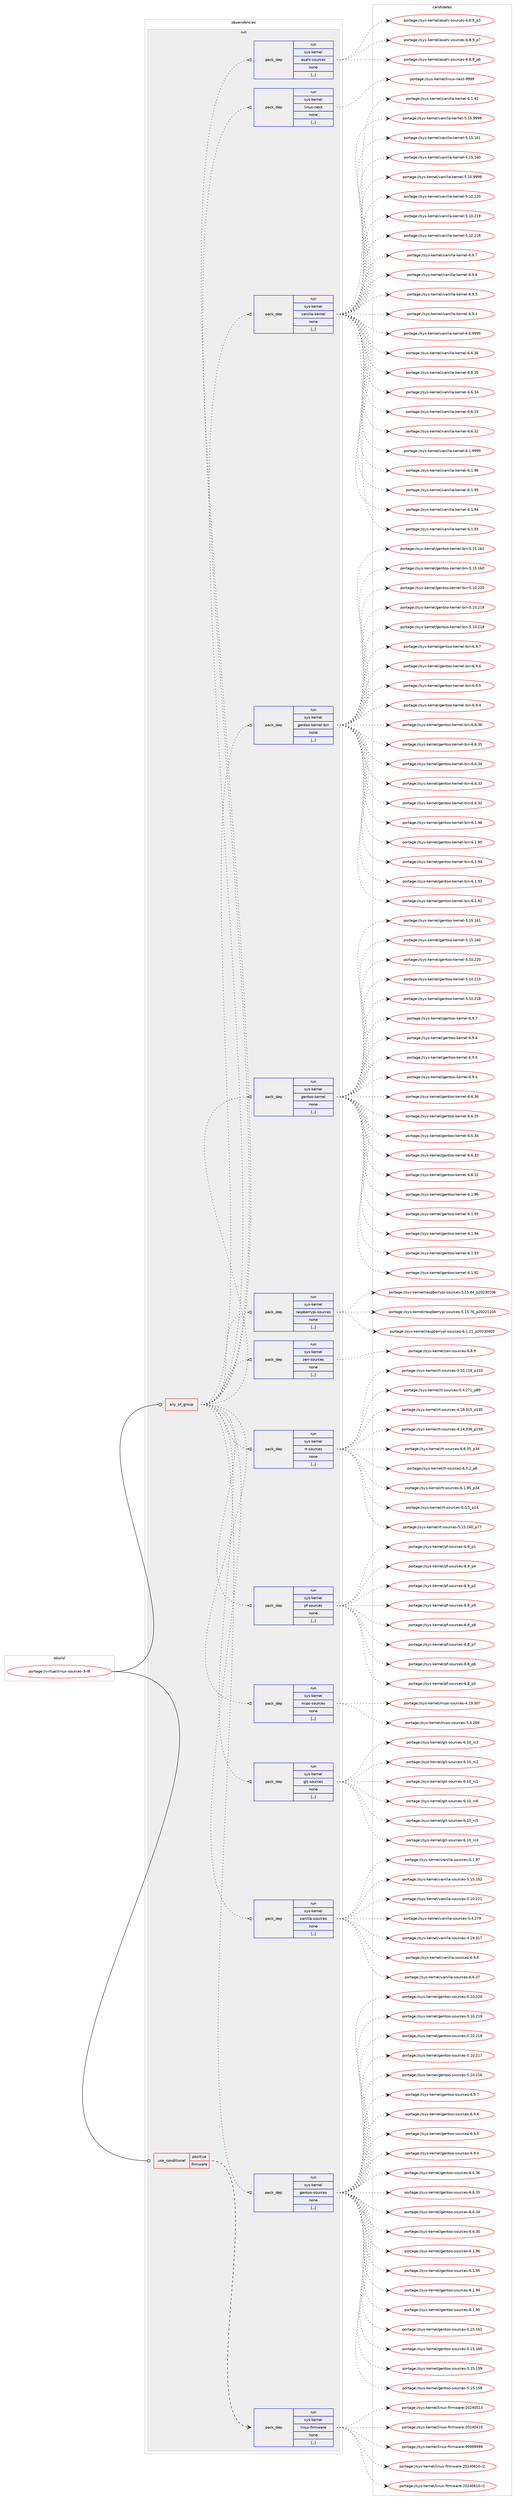 digraph prolog {

# *************
# Graph options
# *************

newrank=true;
concentrate=true;
compound=true;
graph [rankdir=LR,fontname=Helvetica,fontsize=10,ranksep=1.5];#, ranksep=2.5, nodesep=0.2];
edge  [arrowhead=vee];
node  [fontname=Helvetica,fontsize=10];

# **********
# The ebuild
# **********

subgraph cluster_leftcol {
color=gray;
rank=same;
label=<<i>ebuild</i>>;
id [label="portage://virtual/linux-sources-3-r8", color=red, width=4, href="../virtual/linux-sources-3-r8.svg"];
}

# ****************
# The dependencies
# ****************

subgraph cluster_midcol {
color=gray;
label=<<i>dependencies</i>>;
subgraph cluster_compile {
fillcolor="#eeeeee";
style=filled;
label=<<i>compile</i>>;
}
subgraph cluster_compileandrun {
fillcolor="#eeeeee";
style=filled;
label=<<i>compile and run</i>>;
}
subgraph cluster_run {
fillcolor="#eeeeee";
style=filled;
label=<<i>run</i>>;
subgraph any25 {
dependency4395 [label=<<TABLE BORDER="0" CELLBORDER="1" CELLSPACING="0" CELLPADDING="4"><TR><TD CELLPADDING="10">any_of_group</TD></TR></TABLE>>, shape=none, color=red];subgraph pack3581 {
dependency4396 [label=<<TABLE BORDER="0" CELLBORDER="1" CELLSPACING="0" CELLPADDING="4" WIDTH="220"><TR><TD ROWSPAN="6" CELLPADDING="30">pack_dep</TD></TR><TR><TD WIDTH="110">run</TD></TR><TR><TD>sys-kernel</TD></TR><TR><TD>gentoo-sources</TD></TR><TR><TD>none</TD></TR><TR><TD>[,,]</TD></TR></TABLE>>, shape=none, color=blue];
}
dependency4395:e -> dependency4396:w [weight=20,style="dotted",arrowhead="oinv"];
subgraph pack3582 {
dependency4397 [label=<<TABLE BORDER="0" CELLBORDER="1" CELLSPACING="0" CELLPADDING="4" WIDTH="220"><TR><TD ROWSPAN="6" CELLPADDING="30">pack_dep</TD></TR><TR><TD WIDTH="110">run</TD></TR><TR><TD>sys-kernel</TD></TR><TR><TD>vanilla-sources</TD></TR><TR><TD>none</TD></TR><TR><TD>[,,]</TD></TR></TABLE>>, shape=none, color=blue];
}
dependency4395:e -> dependency4397:w [weight=20,style="dotted",arrowhead="oinv"];
subgraph pack3583 {
dependency4398 [label=<<TABLE BORDER="0" CELLBORDER="1" CELLSPACING="0" CELLPADDING="4" WIDTH="220"><TR><TD ROWSPAN="6" CELLPADDING="30">pack_dep</TD></TR><TR><TD WIDTH="110">run</TD></TR><TR><TD>sys-kernel</TD></TR><TR><TD>git-sources</TD></TR><TR><TD>none</TD></TR><TR><TD>[,,]</TD></TR></TABLE>>, shape=none, color=blue];
}
dependency4395:e -> dependency4398:w [weight=20,style="dotted",arrowhead="oinv"];
subgraph pack3584 {
dependency4399 [label=<<TABLE BORDER="0" CELLBORDER="1" CELLSPACING="0" CELLPADDING="4" WIDTH="220"><TR><TD ROWSPAN="6" CELLPADDING="30">pack_dep</TD></TR><TR><TD WIDTH="110">run</TD></TR><TR><TD>sys-kernel</TD></TR><TR><TD>mips-sources</TD></TR><TR><TD>none</TD></TR><TR><TD>[,,]</TD></TR></TABLE>>, shape=none, color=blue];
}
dependency4395:e -> dependency4399:w [weight=20,style="dotted",arrowhead="oinv"];
subgraph pack3585 {
dependency4400 [label=<<TABLE BORDER="0" CELLBORDER="1" CELLSPACING="0" CELLPADDING="4" WIDTH="220"><TR><TD ROWSPAN="6" CELLPADDING="30">pack_dep</TD></TR><TR><TD WIDTH="110">run</TD></TR><TR><TD>sys-kernel</TD></TR><TR><TD>pf-sources</TD></TR><TR><TD>none</TD></TR><TR><TD>[,,]</TD></TR></TABLE>>, shape=none, color=blue];
}
dependency4395:e -> dependency4400:w [weight=20,style="dotted",arrowhead="oinv"];
subgraph pack3586 {
dependency4401 [label=<<TABLE BORDER="0" CELLBORDER="1" CELLSPACING="0" CELLPADDING="4" WIDTH="220"><TR><TD ROWSPAN="6" CELLPADDING="30">pack_dep</TD></TR><TR><TD WIDTH="110">run</TD></TR><TR><TD>sys-kernel</TD></TR><TR><TD>rt-sources</TD></TR><TR><TD>none</TD></TR><TR><TD>[,,]</TD></TR></TABLE>>, shape=none, color=blue];
}
dependency4395:e -> dependency4401:w [weight=20,style="dotted",arrowhead="oinv"];
subgraph pack3587 {
dependency4402 [label=<<TABLE BORDER="0" CELLBORDER="1" CELLSPACING="0" CELLPADDING="4" WIDTH="220"><TR><TD ROWSPAN="6" CELLPADDING="30">pack_dep</TD></TR><TR><TD WIDTH="110">run</TD></TR><TR><TD>sys-kernel</TD></TR><TR><TD>zen-sources</TD></TR><TR><TD>none</TD></TR><TR><TD>[,,]</TD></TR></TABLE>>, shape=none, color=blue];
}
dependency4395:e -> dependency4402:w [weight=20,style="dotted",arrowhead="oinv"];
subgraph pack3588 {
dependency4403 [label=<<TABLE BORDER="0" CELLBORDER="1" CELLSPACING="0" CELLPADDING="4" WIDTH="220"><TR><TD ROWSPAN="6" CELLPADDING="30">pack_dep</TD></TR><TR><TD WIDTH="110">run</TD></TR><TR><TD>sys-kernel</TD></TR><TR><TD>raspberrypi-sources</TD></TR><TR><TD>none</TD></TR><TR><TD>[,,]</TD></TR></TABLE>>, shape=none, color=blue];
}
dependency4395:e -> dependency4403:w [weight=20,style="dotted",arrowhead="oinv"];
subgraph pack3589 {
dependency4404 [label=<<TABLE BORDER="0" CELLBORDER="1" CELLSPACING="0" CELLPADDING="4" WIDTH="220"><TR><TD ROWSPAN="6" CELLPADDING="30">pack_dep</TD></TR><TR><TD WIDTH="110">run</TD></TR><TR><TD>sys-kernel</TD></TR><TR><TD>gentoo-kernel</TD></TR><TR><TD>none</TD></TR><TR><TD>[,,]</TD></TR></TABLE>>, shape=none, color=blue];
}
dependency4395:e -> dependency4404:w [weight=20,style="dotted",arrowhead="oinv"];
subgraph pack3590 {
dependency4405 [label=<<TABLE BORDER="0" CELLBORDER="1" CELLSPACING="0" CELLPADDING="4" WIDTH="220"><TR><TD ROWSPAN="6" CELLPADDING="30">pack_dep</TD></TR><TR><TD WIDTH="110">run</TD></TR><TR><TD>sys-kernel</TD></TR><TR><TD>gentoo-kernel-bin</TD></TR><TR><TD>none</TD></TR><TR><TD>[,,]</TD></TR></TABLE>>, shape=none, color=blue];
}
dependency4395:e -> dependency4405:w [weight=20,style="dotted",arrowhead="oinv"];
subgraph pack3591 {
dependency4406 [label=<<TABLE BORDER="0" CELLBORDER="1" CELLSPACING="0" CELLPADDING="4" WIDTH="220"><TR><TD ROWSPAN="6" CELLPADDING="30">pack_dep</TD></TR><TR><TD WIDTH="110">run</TD></TR><TR><TD>sys-kernel</TD></TR><TR><TD>vanilla-kernel</TD></TR><TR><TD>none</TD></TR><TR><TD>[,,]</TD></TR></TABLE>>, shape=none, color=blue];
}
dependency4395:e -> dependency4406:w [weight=20,style="dotted",arrowhead="oinv"];
subgraph pack3592 {
dependency4407 [label=<<TABLE BORDER="0" CELLBORDER="1" CELLSPACING="0" CELLPADDING="4" WIDTH="220"><TR><TD ROWSPAN="6" CELLPADDING="30">pack_dep</TD></TR><TR><TD WIDTH="110">run</TD></TR><TR><TD>sys-kernel</TD></TR><TR><TD>linux-next</TD></TR><TR><TD>none</TD></TR><TR><TD>[,,]</TD></TR></TABLE>>, shape=none, color=blue];
}
dependency4395:e -> dependency4407:w [weight=20,style="dotted",arrowhead="oinv"];
subgraph pack3593 {
dependency4408 [label=<<TABLE BORDER="0" CELLBORDER="1" CELLSPACING="0" CELLPADDING="4" WIDTH="220"><TR><TD ROWSPAN="6" CELLPADDING="30">pack_dep</TD></TR><TR><TD WIDTH="110">run</TD></TR><TR><TD>sys-kernel</TD></TR><TR><TD>asahi-sources</TD></TR><TR><TD>none</TD></TR><TR><TD>[,,]</TD></TR></TABLE>>, shape=none, color=blue];
}
dependency4395:e -> dependency4408:w [weight=20,style="dotted",arrowhead="oinv"];
}
id:e -> dependency4395:w [weight=20,style="solid",arrowhead="odot"];
subgraph cond791 {
dependency4409 [label=<<TABLE BORDER="0" CELLBORDER="1" CELLSPACING="0" CELLPADDING="4"><TR><TD ROWSPAN="3" CELLPADDING="10">use_conditional</TD></TR><TR><TD>positive</TD></TR><TR><TD>firmware</TD></TR></TABLE>>, shape=none, color=red];
subgraph pack3594 {
dependency4410 [label=<<TABLE BORDER="0" CELLBORDER="1" CELLSPACING="0" CELLPADDING="4" WIDTH="220"><TR><TD ROWSPAN="6" CELLPADDING="30">pack_dep</TD></TR><TR><TD WIDTH="110">run</TD></TR><TR><TD>sys-kernel</TD></TR><TR><TD>linux-firmware</TD></TR><TR><TD>none</TD></TR><TR><TD>[,,]</TD></TR></TABLE>>, shape=none, color=blue];
}
dependency4409:e -> dependency4410:w [weight=20,style="dashed",arrowhead="vee"];
}
id:e -> dependency4409:w [weight=20,style="solid",arrowhead="odot"];
}
}

# **************
# The candidates
# **************

subgraph cluster_choices {
rank=same;
color=gray;
label=<<i>candidates</i>>;

subgraph choice3581 {
color=black;
nodesep=1;
choice11512111545107101114110101108471031011101161111114511511111711499101115455446574655 [label="portage://sys-kernel/gentoo-sources-6.9.7", color=red, width=4,href="../sys-kernel/gentoo-sources-6.9.7.svg"];
choice11512111545107101114110101108471031011101161111114511511111711499101115455446574654 [label="portage://sys-kernel/gentoo-sources-6.9.6", color=red, width=4,href="../sys-kernel/gentoo-sources-6.9.6.svg"];
choice11512111545107101114110101108471031011101161111114511511111711499101115455446574653 [label="portage://sys-kernel/gentoo-sources-6.9.5", color=red, width=4,href="../sys-kernel/gentoo-sources-6.9.5.svg"];
choice11512111545107101114110101108471031011101161111114511511111711499101115455446574652 [label="portage://sys-kernel/gentoo-sources-6.9.4", color=red, width=4,href="../sys-kernel/gentoo-sources-6.9.4.svg"];
choice1151211154510710111411010110847103101110116111111451151111171149910111545544654465154 [label="portage://sys-kernel/gentoo-sources-6.6.36", color=red, width=4,href="../sys-kernel/gentoo-sources-6.6.36.svg"];
choice1151211154510710111411010110847103101110116111111451151111171149910111545544654465153 [label="portage://sys-kernel/gentoo-sources-6.6.35", color=red, width=4,href="../sys-kernel/gentoo-sources-6.6.35.svg"];
choice1151211154510710111411010110847103101110116111111451151111171149910111545544654465152 [label="portage://sys-kernel/gentoo-sources-6.6.34", color=red, width=4,href="../sys-kernel/gentoo-sources-6.6.34.svg"];
choice1151211154510710111411010110847103101110116111111451151111171149910111545544654465148 [label="portage://sys-kernel/gentoo-sources-6.6.30", color=red, width=4,href="../sys-kernel/gentoo-sources-6.6.30.svg"];
choice1151211154510710111411010110847103101110116111111451151111171149910111545544649465754 [label="portage://sys-kernel/gentoo-sources-6.1.96", color=red, width=4,href="../sys-kernel/gentoo-sources-6.1.96.svg"];
choice1151211154510710111411010110847103101110116111111451151111171149910111545544649465753 [label="portage://sys-kernel/gentoo-sources-6.1.95", color=red, width=4,href="../sys-kernel/gentoo-sources-6.1.95.svg"];
choice1151211154510710111411010110847103101110116111111451151111171149910111545544649465752 [label="portage://sys-kernel/gentoo-sources-6.1.94", color=red, width=4,href="../sys-kernel/gentoo-sources-6.1.94.svg"];
choice1151211154510710111411010110847103101110116111111451151111171149910111545544649465748 [label="portage://sys-kernel/gentoo-sources-6.1.90", color=red, width=4,href="../sys-kernel/gentoo-sources-6.1.90.svg"];
choice11512111545107101114110101108471031011101161111114511511111711499101115455346495346495449 [label="portage://sys-kernel/gentoo-sources-5.15.161", color=red, width=4,href="../sys-kernel/gentoo-sources-5.15.161.svg"];
choice11512111545107101114110101108471031011101161111114511511111711499101115455346495346495448 [label="portage://sys-kernel/gentoo-sources-5.15.160", color=red, width=4,href="../sys-kernel/gentoo-sources-5.15.160.svg"];
choice11512111545107101114110101108471031011101161111114511511111711499101115455346495346495357 [label="portage://sys-kernel/gentoo-sources-5.15.159", color=red, width=4,href="../sys-kernel/gentoo-sources-5.15.159.svg"];
choice11512111545107101114110101108471031011101161111114511511111711499101115455346495346495356 [label="portage://sys-kernel/gentoo-sources-5.15.158", color=red, width=4,href="../sys-kernel/gentoo-sources-5.15.158.svg"];
choice11512111545107101114110101108471031011101161111114511511111711499101115455346494846505048 [label="portage://sys-kernel/gentoo-sources-5.10.220", color=red, width=4,href="../sys-kernel/gentoo-sources-5.10.220.svg"];
choice11512111545107101114110101108471031011101161111114511511111711499101115455346494846504957 [label="portage://sys-kernel/gentoo-sources-5.10.219", color=red, width=4,href="../sys-kernel/gentoo-sources-5.10.219.svg"];
choice11512111545107101114110101108471031011101161111114511511111711499101115455346494846504956 [label="portage://sys-kernel/gentoo-sources-5.10.218", color=red, width=4,href="../sys-kernel/gentoo-sources-5.10.218.svg"];
choice11512111545107101114110101108471031011101161111114511511111711499101115455346494846504955 [label="portage://sys-kernel/gentoo-sources-5.10.217", color=red, width=4,href="../sys-kernel/gentoo-sources-5.10.217.svg"];
choice11512111545107101114110101108471031011101161111114511511111711499101115455346494846504954 [label="portage://sys-kernel/gentoo-sources-5.10.216", color=red, width=4,href="../sys-kernel/gentoo-sources-5.10.216.svg"];
dependency4396:e -> choice11512111545107101114110101108471031011101161111114511511111711499101115455446574655:w [style=dotted,weight="100"];
dependency4396:e -> choice11512111545107101114110101108471031011101161111114511511111711499101115455446574654:w [style=dotted,weight="100"];
dependency4396:e -> choice11512111545107101114110101108471031011101161111114511511111711499101115455446574653:w [style=dotted,weight="100"];
dependency4396:e -> choice11512111545107101114110101108471031011101161111114511511111711499101115455446574652:w [style=dotted,weight="100"];
dependency4396:e -> choice1151211154510710111411010110847103101110116111111451151111171149910111545544654465154:w [style=dotted,weight="100"];
dependency4396:e -> choice1151211154510710111411010110847103101110116111111451151111171149910111545544654465153:w [style=dotted,weight="100"];
dependency4396:e -> choice1151211154510710111411010110847103101110116111111451151111171149910111545544654465152:w [style=dotted,weight="100"];
dependency4396:e -> choice1151211154510710111411010110847103101110116111111451151111171149910111545544654465148:w [style=dotted,weight="100"];
dependency4396:e -> choice1151211154510710111411010110847103101110116111111451151111171149910111545544649465754:w [style=dotted,weight="100"];
dependency4396:e -> choice1151211154510710111411010110847103101110116111111451151111171149910111545544649465753:w [style=dotted,weight="100"];
dependency4396:e -> choice1151211154510710111411010110847103101110116111111451151111171149910111545544649465752:w [style=dotted,weight="100"];
dependency4396:e -> choice1151211154510710111411010110847103101110116111111451151111171149910111545544649465748:w [style=dotted,weight="100"];
dependency4396:e -> choice11512111545107101114110101108471031011101161111114511511111711499101115455346495346495449:w [style=dotted,weight="100"];
dependency4396:e -> choice11512111545107101114110101108471031011101161111114511511111711499101115455346495346495448:w [style=dotted,weight="100"];
dependency4396:e -> choice11512111545107101114110101108471031011101161111114511511111711499101115455346495346495357:w [style=dotted,weight="100"];
dependency4396:e -> choice11512111545107101114110101108471031011101161111114511511111711499101115455346495346495356:w [style=dotted,weight="100"];
dependency4396:e -> choice11512111545107101114110101108471031011101161111114511511111711499101115455346494846505048:w [style=dotted,weight="100"];
dependency4396:e -> choice11512111545107101114110101108471031011101161111114511511111711499101115455346494846504957:w [style=dotted,weight="100"];
dependency4396:e -> choice11512111545107101114110101108471031011101161111114511511111711499101115455346494846504956:w [style=dotted,weight="100"];
dependency4396:e -> choice11512111545107101114110101108471031011101161111114511511111711499101115455346494846504955:w [style=dotted,weight="100"];
dependency4396:e -> choice11512111545107101114110101108471031011101161111114511511111711499101115455346494846504954:w [style=dotted,weight="100"];
}
subgraph choice3582 {
color=black;
nodesep=1;
choice115121115451071011141101011084711897110105108108974511511111711499101115455446574656 [label="portage://sys-kernel/vanilla-sources-6.9.8", color=red, width=4,href="../sys-kernel/vanilla-sources-6.9.8.svg"];
choice11512111545107101114110101108471189711010510810897451151111171149910111545544654465155 [label="portage://sys-kernel/vanilla-sources-6.6.37", color=red, width=4,href="../sys-kernel/vanilla-sources-6.6.37.svg"];
choice11512111545107101114110101108471189711010510810897451151111171149910111545544649465755 [label="portage://sys-kernel/vanilla-sources-6.1.97", color=red, width=4,href="../sys-kernel/vanilla-sources-6.1.97.svg"];
choice115121115451071011141101011084711897110105108108974511511111711499101115455346495346495450 [label="portage://sys-kernel/vanilla-sources-5.15.162", color=red, width=4,href="../sys-kernel/vanilla-sources-5.15.162.svg"];
choice115121115451071011141101011084711897110105108108974511511111711499101115455346494846505049 [label="portage://sys-kernel/vanilla-sources-5.10.221", color=red, width=4,href="../sys-kernel/vanilla-sources-5.10.221.svg"];
choice1151211154510710111411010110847118971101051081089745115111117114991011154553465246505557 [label="portage://sys-kernel/vanilla-sources-5.4.279", color=red, width=4,href="../sys-kernel/vanilla-sources-5.4.279.svg"];
choice115121115451071011141101011084711897110105108108974511511111711499101115455246495746514955 [label="portage://sys-kernel/vanilla-sources-4.19.317", color=red, width=4,href="../sys-kernel/vanilla-sources-4.19.317.svg"];
dependency4397:e -> choice115121115451071011141101011084711897110105108108974511511111711499101115455446574656:w [style=dotted,weight="100"];
dependency4397:e -> choice11512111545107101114110101108471189711010510810897451151111171149910111545544654465155:w [style=dotted,weight="100"];
dependency4397:e -> choice11512111545107101114110101108471189711010510810897451151111171149910111545544649465755:w [style=dotted,weight="100"];
dependency4397:e -> choice115121115451071011141101011084711897110105108108974511511111711499101115455346495346495450:w [style=dotted,weight="100"];
dependency4397:e -> choice115121115451071011141101011084711897110105108108974511511111711499101115455346494846505049:w [style=dotted,weight="100"];
dependency4397:e -> choice1151211154510710111411010110847118971101051081089745115111117114991011154553465246505557:w [style=dotted,weight="100"];
dependency4397:e -> choice115121115451071011141101011084711897110105108108974511511111711499101115455246495746514955:w [style=dotted,weight="100"];
}
subgraph choice3583 {
color=black;
nodesep=1;
choice115121115451071011141101011084710310511645115111117114991011154554464948951149954 [label="portage://sys-kernel/git-sources-6.10_rc6", color=red, width=4,href="../sys-kernel/git-sources-6.10_rc6.svg"];
choice115121115451071011141101011084710310511645115111117114991011154554464948951149953 [label="portage://sys-kernel/git-sources-6.10_rc5", color=red, width=4,href="../sys-kernel/git-sources-6.10_rc5.svg"];
choice115121115451071011141101011084710310511645115111117114991011154554464948951149952 [label="portage://sys-kernel/git-sources-6.10_rc4", color=red, width=4,href="../sys-kernel/git-sources-6.10_rc4.svg"];
choice115121115451071011141101011084710310511645115111117114991011154554464948951149951 [label="portage://sys-kernel/git-sources-6.10_rc3", color=red, width=4,href="../sys-kernel/git-sources-6.10_rc3.svg"];
choice115121115451071011141101011084710310511645115111117114991011154554464948951149950 [label="portage://sys-kernel/git-sources-6.10_rc2", color=red, width=4,href="../sys-kernel/git-sources-6.10_rc2.svg"];
choice115121115451071011141101011084710310511645115111117114991011154554464948951149949 [label="portage://sys-kernel/git-sources-6.10_rc1", color=red, width=4,href="../sys-kernel/git-sources-6.10_rc1.svg"];
dependency4398:e -> choice115121115451071011141101011084710310511645115111117114991011154554464948951149954:w [style=dotted,weight="100"];
dependency4398:e -> choice115121115451071011141101011084710310511645115111117114991011154554464948951149953:w [style=dotted,weight="100"];
dependency4398:e -> choice115121115451071011141101011084710310511645115111117114991011154554464948951149952:w [style=dotted,weight="100"];
dependency4398:e -> choice115121115451071011141101011084710310511645115111117114991011154554464948951149951:w [style=dotted,weight="100"];
dependency4398:e -> choice115121115451071011141101011084710310511645115111117114991011154554464948951149950:w [style=dotted,weight="100"];
dependency4398:e -> choice115121115451071011141101011084710310511645115111117114991011154554464948951149949:w [style=dotted,weight="100"];
}
subgraph choice3584 {
color=black;
nodesep=1;
choice115121115451071011141101011084710910511211545115111117114991011154553465246505457 [label="portage://sys-kernel/mips-sources-5.4.269", color=red, width=4,href="../sys-kernel/mips-sources-5.4.269.svg"];
choice11512111545107101114110101108471091051121154511511111711499101115455246495746514855 [label="portage://sys-kernel/mips-sources-4.19.307", color=red, width=4,href="../sys-kernel/mips-sources-4.19.307.svg"];
dependency4399:e -> choice115121115451071011141101011084710910511211545115111117114991011154553465246505457:w [style=dotted,weight="100"];
dependency4399:e -> choice11512111545107101114110101108471091051121154511511111711499101115455246495746514855:w [style=dotted,weight="100"];
}
subgraph choice3585 {
color=black;
nodesep=1;
choice11512111545107101114110101108471121024511511111711499101115455446579511252 [label="portage://sys-kernel/pf-sources-6.9_p4", color=red, width=4,href="../sys-kernel/pf-sources-6.9_p4.svg"];
choice11512111545107101114110101108471121024511511111711499101115455446579511250 [label="portage://sys-kernel/pf-sources-6.9_p2", color=red, width=4,href="../sys-kernel/pf-sources-6.9_p2.svg"];
choice11512111545107101114110101108471121024511511111711499101115455446569511257 [label="portage://sys-kernel/pf-sources-6.8_p9", color=red, width=4,href="../sys-kernel/pf-sources-6.8_p9.svg"];
choice11512111545107101114110101108471121024511511111711499101115455446569511256 [label="portage://sys-kernel/pf-sources-6.8_p8", color=red, width=4,href="../sys-kernel/pf-sources-6.8_p8.svg"];
choice11512111545107101114110101108471121024511511111711499101115455446569511255 [label="portage://sys-kernel/pf-sources-6.8_p7", color=red, width=4,href="../sys-kernel/pf-sources-6.8_p7.svg"];
choice11512111545107101114110101108471121024511511111711499101115455446569511254 [label="portage://sys-kernel/pf-sources-6.8_p6", color=red, width=4,href="../sys-kernel/pf-sources-6.8_p6.svg"];
choice11512111545107101114110101108471121024511511111711499101115455446569511253 [label="portage://sys-kernel/pf-sources-6.8_p5", color=red, width=4,href="../sys-kernel/pf-sources-6.8_p5.svg"];
choice11512111545107101114110101108471121024511511111711499101115455446569511249 [label="portage://sys-kernel/pf-sources-6.8_p1", color=red, width=4,href="../sys-kernel/pf-sources-6.8_p1.svg"];
dependency4400:e -> choice11512111545107101114110101108471121024511511111711499101115455446579511252:w [style=dotted,weight="100"];
dependency4400:e -> choice11512111545107101114110101108471121024511511111711499101115455446579511250:w [style=dotted,weight="100"];
dependency4400:e -> choice11512111545107101114110101108471121024511511111711499101115455446569511257:w [style=dotted,weight="100"];
dependency4400:e -> choice11512111545107101114110101108471121024511511111711499101115455446569511256:w [style=dotted,weight="100"];
dependency4400:e -> choice11512111545107101114110101108471121024511511111711499101115455446569511255:w [style=dotted,weight="100"];
dependency4400:e -> choice11512111545107101114110101108471121024511511111711499101115455446569511254:w [style=dotted,weight="100"];
dependency4400:e -> choice11512111545107101114110101108471121024511511111711499101115455446569511253:w [style=dotted,weight="100"];
dependency4400:e -> choice11512111545107101114110101108471121024511511111711499101115455446569511249:w [style=dotted,weight="100"];
}
subgraph choice3586 {
color=black;
nodesep=1;
choice1151211154510710111411010110847114116451151111171149910111545544654465153951125152 [label="portage://sys-kernel/rt-sources-6.6.35_p34", color=red, width=4,href="../sys-kernel/rt-sources-6.6.35_p34.svg"];
choice115121115451071011141101011084711411645115111117114991011154554465346509511256 [label="portage://sys-kernel/rt-sources-6.5.2_p8", color=red, width=4,href="../sys-kernel/rt-sources-6.5.2_p8.svg"];
choice1151211154510710111411010110847114116451151111171149910111545544649465753951125152 [label="portage://sys-kernel/rt-sources-6.1.95_p34", color=red, width=4,href="../sys-kernel/rt-sources-6.1.95_p34.svg"];
choice11512111545107101114110101108471141164511511111711499101115455446484653951124952 [label="portage://sys-kernel/rt-sources-6.0.5_p14", color=red, width=4,href="../sys-kernel/rt-sources-6.0.5_p14.svg"];
choice11512111545107101114110101108471141164511511111711499101115455346495346495448951125555 [label="portage://sys-kernel/rt-sources-5.15.160_p77", color=red, width=4,href="../sys-kernel/rt-sources-5.15.160_p77.svg"];
choice1151211154510710111411010110847114116451151111171149910111545534649484650495695112494948 [label="portage://sys-kernel/rt-sources-5.10.218_p110", color=red, width=4,href="../sys-kernel/rt-sources-5.10.218_p110.svg"];
choice115121115451071011141101011084711411645115111117114991011154553465246505549951125657 [label="portage://sys-kernel/rt-sources-5.4.271_p89", color=red, width=4,href="../sys-kernel/rt-sources-5.4.271_p89.svg"];
choice1151211154510710111411010110847114116451151111171149910111545524649574651495395112495153 [label="portage://sys-kernel/rt-sources-4.19.315_p135", color=red, width=4,href="../sys-kernel/rt-sources-4.19.315_p135.svg"];
choice1151211154510710111411010110847114116451151111171149910111545524649524651515495112495357 [label="portage://sys-kernel/rt-sources-4.14.336_p159", color=red, width=4,href="../sys-kernel/rt-sources-4.14.336_p159.svg"];
dependency4401:e -> choice1151211154510710111411010110847114116451151111171149910111545544654465153951125152:w [style=dotted,weight="100"];
dependency4401:e -> choice115121115451071011141101011084711411645115111117114991011154554465346509511256:w [style=dotted,weight="100"];
dependency4401:e -> choice1151211154510710111411010110847114116451151111171149910111545544649465753951125152:w [style=dotted,weight="100"];
dependency4401:e -> choice11512111545107101114110101108471141164511511111711499101115455446484653951124952:w [style=dotted,weight="100"];
dependency4401:e -> choice11512111545107101114110101108471141164511511111711499101115455346495346495448951125555:w [style=dotted,weight="100"];
dependency4401:e -> choice1151211154510710111411010110847114116451151111171149910111545534649484650495695112494948:w [style=dotted,weight="100"];
dependency4401:e -> choice115121115451071011141101011084711411645115111117114991011154553465246505549951125657:w [style=dotted,weight="100"];
dependency4401:e -> choice1151211154510710111411010110847114116451151111171149910111545524649574651495395112495153:w [style=dotted,weight="100"];
dependency4401:e -> choice1151211154510710111411010110847114116451151111171149910111545524649524651515495112495357:w [style=dotted,weight="100"];
}
subgraph choice3587 {
color=black;
nodesep=1;
choice11512111545107101114110101108471221011104511511111711499101115455446564657 [label="portage://sys-kernel/zen-sources-6.8.9", color=red, width=4,href="../sys-kernel/zen-sources-6.8.9.svg"];
dependency4402:e -> choice11512111545107101114110101108471221011104511511111711499101115455446564657:w [style=dotted,weight="100"];
}
subgraph choice3588 {
color=black;
nodesep=1;
choice11512111545107101114110101108471149711511298101114114121112105451151111171149910111545544649465049951125048505148524853 [label="portage://sys-kernel/raspberrypi-sources-6.1.21_p20230405", color=red, width=4,href="../sys-kernel/raspberrypi-sources-6.1.21_p20230405.svg"];
choice1151211154510710111411010110847114971151129810111411412111210545115111117114991011154553464953465652951125048505148494854 [label="portage://sys-kernel/raspberrypi-sources-5.15.84_p20230106", color=red, width=4,href="../sys-kernel/raspberrypi-sources-5.15.84_p20230106.svg"];
choice1151211154510710111411010110847114971151129810111411412111210545115111117114991011154553464953465554951125048505049494852 [label="portage://sys-kernel/raspberrypi-sources-5.15.76_p20221104", color=red, width=4,href="../sys-kernel/raspberrypi-sources-5.15.76_p20221104.svg"];
dependency4403:e -> choice11512111545107101114110101108471149711511298101114114121112105451151111171149910111545544649465049951125048505148524853:w [style=dotted,weight="100"];
dependency4403:e -> choice1151211154510710111411010110847114971151129810111411412111210545115111117114991011154553464953465652951125048505148494854:w [style=dotted,weight="100"];
dependency4403:e -> choice1151211154510710111411010110847114971151129810111411412111210545115111117114991011154553464953465554951125048505049494852:w [style=dotted,weight="100"];
}
subgraph choice3589 {
color=black;
nodesep=1;
choice115121115451071011141101011084710310111011611111145107101114110101108455446574655 [label="portage://sys-kernel/gentoo-kernel-6.9.7", color=red, width=4,href="../sys-kernel/gentoo-kernel-6.9.7.svg"];
choice115121115451071011141101011084710310111011611111145107101114110101108455446574654 [label="portage://sys-kernel/gentoo-kernel-6.9.6", color=red, width=4,href="../sys-kernel/gentoo-kernel-6.9.6.svg"];
choice115121115451071011141101011084710310111011611111145107101114110101108455446574653 [label="portage://sys-kernel/gentoo-kernel-6.9.5", color=red, width=4,href="../sys-kernel/gentoo-kernel-6.9.5.svg"];
choice115121115451071011141101011084710310111011611111145107101114110101108455446574652 [label="portage://sys-kernel/gentoo-kernel-6.9.4", color=red, width=4,href="../sys-kernel/gentoo-kernel-6.9.4.svg"];
choice11512111545107101114110101108471031011101161111114510710111411010110845544654465154 [label="portage://sys-kernel/gentoo-kernel-6.6.36", color=red, width=4,href="../sys-kernel/gentoo-kernel-6.6.36.svg"];
choice11512111545107101114110101108471031011101161111114510710111411010110845544654465153 [label="portage://sys-kernel/gentoo-kernel-6.6.35", color=red, width=4,href="../sys-kernel/gentoo-kernel-6.6.35.svg"];
choice11512111545107101114110101108471031011101161111114510710111411010110845544654465152 [label="portage://sys-kernel/gentoo-kernel-6.6.34", color=red, width=4,href="../sys-kernel/gentoo-kernel-6.6.34.svg"];
choice11512111545107101114110101108471031011101161111114510710111411010110845544654465151 [label="portage://sys-kernel/gentoo-kernel-6.6.33", color=red, width=4,href="../sys-kernel/gentoo-kernel-6.6.33.svg"];
choice11512111545107101114110101108471031011101161111114510710111411010110845544654465150 [label="portage://sys-kernel/gentoo-kernel-6.6.32", color=red, width=4,href="../sys-kernel/gentoo-kernel-6.6.32.svg"];
choice11512111545107101114110101108471031011101161111114510710111411010110845544649465754 [label="portage://sys-kernel/gentoo-kernel-6.1.96", color=red, width=4,href="../sys-kernel/gentoo-kernel-6.1.96.svg"];
choice11512111545107101114110101108471031011101161111114510710111411010110845544649465753 [label="portage://sys-kernel/gentoo-kernel-6.1.95", color=red, width=4,href="../sys-kernel/gentoo-kernel-6.1.95.svg"];
choice11512111545107101114110101108471031011101161111114510710111411010110845544649465752 [label="portage://sys-kernel/gentoo-kernel-6.1.94", color=red, width=4,href="../sys-kernel/gentoo-kernel-6.1.94.svg"];
choice11512111545107101114110101108471031011101161111114510710111411010110845544649465751 [label="portage://sys-kernel/gentoo-kernel-6.1.93", color=red, width=4,href="../sys-kernel/gentoo-kernel-6.1.93.svg"];
choice11512111545107101114110101108471031011101161111114510710111411010110845544649465750 [label="portage://sys-kernel/gentoo-kernel-6.1.92", color=red, width=4,href="../sys-kernel/gentoo-kernel-6.1.92.svg"];
choice115121115451071011141101011084710310111011611111145107101114110101108455346495346495449 [label="portage://sys-kernel/gentoo-kernel-5.15.161", color=red, width=4,href="../sys-kernel/gentoo-kernel-5.15.161.svg"];
choice115121115451071011141101011084710310111011611111145107101114110101108455346495346495448 [label="portage://sys-kernel/gentoo-kernel-5.15.160", color=red, width=4,href="../sys-kernel/gentoo-kernel-5.15.160.svg"];
choice115121115451071011141101011084710310111011611111145107101114110101108455346494846505048 [label="portage://sys-kernel/gentoo-kernel-5.10.220", color=red, width=4,href="../sys-kernel/gentoo-kernel-5.10.220.svg"];
choice115121115451071011141101011084710310111011611111145107101114110101108455346494846504957 [label="portage://sys-kernel/gentoo-kernel-5.10.219", color=red, width=4,href="../sys-kernel/gentoo-kernel-5.10.219.svg"];
choice115121115451071011141101011084710310111011611111145107101114110101108455346494846504956 [label="portage://sys-kernel/gentoo-kernel-5.10.218", color=red, width=4,href="../sys-kernel/gentoo-kernel-5.10.218.svg"];
dependency4404:e -> choice115121115451071011141101011084710310111011611111145107101114110101108455446574655:w [style=dotted,weight="100"];
dependency4404:e -> choice115121115451071011141101011084710310111011611111145107101114110101108455446574654:w [style=dotted,weight="100"];
dependency4404:e -> choice115121115451071011141101011084710310111011611111145107101114110101108455446574653:w [style=dotted,weight="100"];
dependency4404:e -> choice115121115451071011141101011084710310111011611111145107101114110101108455446574652:w [style=dotted,weight="100"];
dependency4404:e -> choice11512111545107101114110101108471031011101161111114510710111411010110845544654465154:w [style=dotted,weight="100"];
dependency4404:e -> choice11512111545107101114110101108471031011101161111114510710111411010110845544654465153:w [style=dotted,weight="100"];
dependency4404:e -> choice11512111545107101114110101108471031011101161111114510710111411010110845544654465152:w [style=dotted,weight="100"];
dependency4404:e -> choice11512111545107101114110101108471031011101161111114510710111411010110845544654465151:w [style=dotted,weight="100"];
dependency4404:e -> choice11512111545107101114110101108471031011101161111114510710111411010110845544654465150:w [style=dotted,weight="100"];
dependency4404:e -> choice11512111545107101114110101108471031011101161111114510710111411010110845544649465754:w [style=dotted,weight="100"];
dependency4404:e -> choice11512111545107101114110101108471031011101161111114510710111411010110845544649465753:w [style=dotted,weight="100"];
dependency4404:e -> choice11512111545107101114110101108471031011101161111114510710111411010110845544649465752:w [style=dotted,weight="100"];
dependency4404:e -> choice11512111545107101114110101108471031011101161111114510710111411010110845544649465751:w [style=dotted,weight="100"];
dependency4404:e -> choice11512111545107101114110101108471031011101161111114510710111411010110845544649465750:w [style=dotted,weight="100"];
dependency4404:e -> choice115121115451071011141101011084710310111011611111145107101114110101108455346495346495449:w [style=dotted,weight="100"];
dependency4404:e -> choice115121115451071011141101011084710310111011611111145107101114110101108455346495346495448:w [style=dotted,weight="100"];
dependency4404:e -> choice115121115451071011141101011084710310111011611111145107101114110101108455346494846505048:w [style=dotted,weight="100"];
dependency4404:e -> choice115121115451071011141101011084710310111011611111145107101114110101108455346494846504957:w [style=dotted,weight="100"];
dependency4404:e -> choice115121115451071011141101011084710310111011611111145107101114110101108455346494846504956:w [style=dotted,weight="100"];
}
subgraph choice3590 {
color=black;
nodesep=1;
choice1151211154510710111411010110847103101110116111111451071011141101011084598105110455446574655 [label="portage://sys-kernel/gentoo-kernel-bin-6.9.7", color=red, width=4,href="../sys-kernel/gentoo-kernel-bin-6.9.7.svg"];
choice1151211154510710111411010110847103101110116111111451071011141101011084598105110455446574654 [label="portage://sys-kernel/gentoo-kernel-bin-6.9.6", color=red, width=4,href="../sys-kernel/gentoo-kernel-bin-6.9.6.svg"];
choice1151211154510710111411010110847103101110116111111451071011141101011084598105110455446574653 [label="portage://sys-kernel/gentoo-kernel-bin-6.9.5", color=red, width=4,href="../sys-kernel/gentoo-kernel-bin-6.9.5.svg"];
choice1151211154510710111411010110847103101110116111111451071011141101011084598105110455446574652 [label="portage://sys-kernel/gentoo-kernel-bin-6.9.4", color=red, width=4,href="../sys-kernel/gentoo-kernel-bin-6.9.4.svg"];
choice115121115451071011141101011084710310111011611111145107101114110101108459810511045544654465154 [label="portage://sys-kernel/gentoo-kernel-bin-6.6.36", color=red, width=4,href="../sys-kernel/gentoo-kernel-bin-6.6.36.svg"];
choice115121115451071011141101011084710310111011611111145107101114110101108459810511045544654465153 [label="portage://sys-kernel/gentoo-kernel-bin-6.6.35", color=red, width=4,href="../sys-kernel/gentoo-kernel-bin-6.6.35.svg"];
choice115121115451071011141101011084710310111011611111145107101114110101108459810511045544654465152 [label="portage://sys-kernel/gentoo-kernel-bin-6.6.34", color=red, width=4,href="../sys-kernel/gentoo-kernel-bin-6.6.34.svg"];
choice115121115451071011141101011084710310111011611111145107101114110101108459810511045544654465151 [label="portage://sys-kernel/gentoo-kernel-bin-6.6.33", color=red, width=4,href="../sys-kernel/gentoo-kernel-bin-6.6.33.svg"];
choice115121115451071011141101011084710310111011611111145107101114110101108459810511045544654465150 [label="portage://sys-kernel/gentoo-kernel-bin-6.6.32", color=red, width=4,href="../sys-kernel/gentoo-kernel-bin-6.6.32.svg"];
choice115121115451071011141101011084710310111011611111145107101114110101108459810511045544649465754 [label="portage://sys-kernel/gentoo-kernel-bin-6.1.96", color=red, width=4,href="../sys-kernel/gentoo-kernel-bin-6.1.96.svg"];
choice115121115451071011141101011084710310111011611111145107101114110101108459810511045544649465753 [label="portage://sys-kernel/gentoo-kernel-bin-6.1.95", color=red, width=4,href="../sys-kernel/gentoo-kernel-bin-6.1.95.svg"];
choice115121115451071011141101011084710310111011611111145107101114110101108459810511045544649465752 [label="portage://sys-kernel/gentoo-kernel-bin-6.1.94", color=red, width=4,href="../sys-kernel/gentoo-kernel-bin-6.1.94.svg"];
choice115121115451071011141101011084710310111011611111145107101114110101108459810511045544649465751 [label="portage://sys-kernel/gentoo-kernel-bin-6.1.93", color=red, width=4,href="../sys-kernel/gentoo-kernel-bin-6.1.93.svg"];
choice115121115451071011141101011084710310111011611111145107101114110101108459810511045544649465750 [label="portage://sys-kernel/gentoo-kernel-bin-6.1.92", color=red, width=4,href="../sys-kernel/gentoo-kernel-bin-6.1.92.svg"];
choice1151211154510710111411010110847103101110116111111451071011141101011084598105110455346495346495449 [label="portage://sys-kernel/gentoo-kernel-bin-5.15.161", color=red, width=4,href="../sys-kernel/gentoo-kernel-bin-5.15.161.svg"];
choice1151211154510710111411010110847103101110116111111451071011141101011084598105110455346495346495448 [label="portage://sys-kernel/gentoo-kernel-bin-5.15.160", color=red, width=4,href="../sys-kernel/gentoo-kernel-bin-5.15.160.svg"];
choice1151211154510710111411010110847103101110116111111451071011141101011084598105110455346494846505048 [label="portage://sys-kernel/gentoo-kernel-bin-5.10.220", color=red, width=4,href="../sys-kernel/gentoo-kernel-bin-5.10.220.svg"];
choice1151211154510710111411010110847103101110116111111451071011141101011084598105110455346494846504957 [label="portage://sys-kernel/gentoo-kernel-bin-5.10.219", color=red, width=4,href="../sys-kernel/gentoo-kernel-bin-5.10.219.svg"];
choice1151211154510710111411010110847103101110116111111451071011141101011084598105110455346494846504956 [label="portage://sys-kernel/gentoo-kernel-bin-5.10.218", color=red, width=4,href="../sys-kernel/gentoo-kernel-bin-5.10.218.svg"];
dependency4405:e -> choice1151211154510710111411010110847103101110116111111451071011141101011084598105110455446574655:w [style=dotted,weight="100"];
dependency4405:e -> choice1151211154510710111411010110847103101110116111111451071011141101011084598105110455446574654:w [style=dotted,weight="100"];
dependency4405:e -> choice1151211154510710111411010110847103101110116111111451071011141101011084598105110455446574653:w [style=dotted,weight="100"];
dependency4405:e -> choice1151211154510710111411010110847103101110116111111451071011141101011084598105110455446574652:w [style=dotted,weight="100"];
dependency4405:e -> choice115121115451071011141101011084710310111011611111145107101114110101108459810511045544654465154:w [style=dotted,weight="100"];
dependency4405:e -> choice115121115451071011141101011084710310111011611111145107101114110101108459810511045544654465153:w [style=dotted,weight="100"];
dependency4405:e -> choice115121115451071011141101011084710310111011611111145107101114110101108459810511045544654465152:w [style=dotted,weight="100"];
dependency4405:e -> choice115121115451071011141101011084710310111011611111145107101114110101108459810511045544654465151:w [style=dotted,weight="100"];
dependency4405:e -> choice115121115451071011141101011084710310111011611111145107101114110101108459810511045544654465150:w [style=dotted,weight="100"];
dependency4405:e -> choice115121115451071011141101011084710310111011611111145107101114110101108459810511045544649465754:w [style=dotted,weight="100"];
dependency4405:e -> choice115121115451071011141101011084710310111011611111145107101114110101108459810511045544649465753:w [style=dotted,weight="100"];
dependency4405:e -> choice115121115451071011141101011084710310111011611111145107101114110101108459810511045544649465752:w [style=dotted,weight="100"];
dependency4405:e -> choice115121115451071011141101011084710310111011611111145107101114110101108459810511045544649465751:w [style=dotted,weight="100"];
dependency4405:e -> choice115121115451071011141101011084710310111011611111145107101114110101108459810511045544649465750:w [style=dotted,weight="100"];
dependency4405:e -> choice1151211154510710111411010110847103101110116111111451071011141101011084598105110455346495346495449:w [style=dotted,weight="100"];
dependency4405:e -> choice1151211154510710111411010110847103101110116111111451071011141101011084598105110455346495346495448:w [style=dotted,weight="100"];
dependency4405:e -> choice1151211154510710111411010110847103101110116111111451071011141101011084598105110455346494846505048:w [style=dotted,weight="100"];
dependency4405:e -> choice1151211154510710111411010110847103101110116111111451071011141101011084598105110455346494846504957:w [style=dotted,weight="100"];
dependency4405:e -> choice1151211154510710111411010110847103101110116111111451071011141101011084598105110455346494846504956:w [style=dotted,weight="100"];
}
subgraph choice3591 {
color=black;
nodesep=1;
choice1151211154510710111411010110847118971101051081089745107101114110101108455446574655 [label="portage://sys-kernel/vanilla-kernel-6.9.7", color=red, width=4,href="../sys-kernel/vanilla-kernel-6.9.7.svg"];
choice1151211154510710111411010110847118971101051081089745107101114110101108455446574654 [label="portage://sys-kernel/vanilla-kernel-6.9.6", color=red, width=4,href="../sys-kernel/vanilla-kernel-6.9.6.svg"];
choice1151211154510710111411010110847118971101051081089745107101114110101108455446574653 [label="portage://sys-kernel/vanilla-kernel-6.9.5", color=red, width=4,href="../sys-kernel/vanilla-kernel-6.9.5.svg"];
choice1151211154510710111411010110847118971101051081089745107101114110101108455446574652 [label="portage://sys-kernel/vanilla-kernel-6.9.4", color=red, width=4,href="../sys-kernel/vanilla-kernel-6.9.4.svg"];
choice1151211154510710111411010110847118971101051081089745107101114110101108455446544657575757 [label="portage://sys-kernel/vanilla-kernel-6.6.9999", color=red, width=4,href="../sys-kernel/vanilla-kernel-6.6.9999.svg"];
choice115121115451071011141101011084711897110105108108974510710111411010110845544654465154 [label="portage://sys-kernel/vanilla-kernel-6.6.36", color=red, width=4,href="../sys-kernel/vanilla-kernel-6.6.36.svg"];
choice115121115451071011141101011084711897110105108108974510710111411010110845544654465153 [label="portage://sys-kernel/vanilla-kernel-6.6.35", color=red, width=4,href="../sys-kernel/vanilla-kernel-6.6.35.svg"];
choice115121115451071011141101011084711897110105108108974510710111411010110845544654465152 [label="portage://sys-kernel/vanilla-kernel-6.6.34", color=red, width=4,href="../sys-kernel/vanilla-kernel-6.6.34.svg"];
choice115121115451071011141101011084711897110105108108974510710111411010110845544654465151 [label="portage://sys-kernel/vanilla-kernel-6.6.33", color=red, width=4,href="../sys-kernel/vanilla-kernel-6.6.33.svg"];
choice115121115451071011141101011084711897110105108108974510710111411010110845544654465150 [label="portage://sys-kernel/vanilla-kernel-6.6.32", color=red, width=4,href="../sys-kernel/vanilla-kernel-6.6.32.svg"];
choice1151211154510710111411010110847118971101051081089745107101114110101108455446494657575757 [label="portage://sys-kernel/vanilla-kernel-6.1.9999", color=red, width=4,href="../sys-kernel/vanilla-kernel-6.1.9999.svg"];
choice115121115451071011141101011084711897110105108108974510710111411010110845544649465754 [label="portage://sys-kernel/vanilla-kernel-6.1.96", color=red, width=4,href="../sys-kernel/vanilla-kernel-6.1.96.svg"];
choice115121115451071011141101011084711897110105108108974510710111411010110845544649465753 [label="portage://sys-kernel/vanilla-kernel-6.1.95", color=red, width=4,href="../sys-kernel/vanilla-kernel-6.1.95.svg"];
choice115121115451071011141101011084711897110105108108974510710111411010110845544649465752 [label="portage://sys-kernel/vanilla-kernel-6.1.94", color=red, width=4,href="../sys-kernel/vanilla-kernel-6.1.94.svg"];
choice115121115451071011141101011084711897110105108108974510710111411010110845544649465751 [label="portage://sys-kernel/vanilla-kernel-6.1.93", color=red, width=4,href="../sys-kernel/vanilla-kernel-6.1.93.svg"];
choice115121115451071011141101011084711897110105108108974510710111411010110845544649465750 [label="portage://sys-kernel/vanilla-kernel-6.1.92", color=red, width=4,href="../sys-kernel/vanilla-kernel-6.1.92.svg"];
choice115121115451071011141101011084711897110105108108974510710111411010110845534649534657575757 [label="portage://sys-kernel/vanilla-kernel-5.15.9999", color=red, width=4,href="../sys-kernel/vanilla-kernel-5.15.9999.svg"];
choice1151211154510710111411010110847118971101051081089745107101114110101108455346495346495449 [label="portage://sys-kernel/vanilla-kernel-5.15.161", color=red, width=4,href="../sys-kernel/vanilla-kernel-5.15.161.svg"];
choice1151211154510710111411010110847118971101051081089745107101114110101108455346495346495448 [label="portage://sys-kernel/vanilla-kernel-5.15.160", color=red, width=4,href="../sys-kernel/vanilla-kernel-5.15.160.svg"];
choice115121115451071011141101011084711897110105108108974510710111411010110845534649484657575757 [label="portage://sys-kernel/vanilla-kernel-5.10.9999", color=red, width=4,href="../sys-kernel/vanilla-kernel-5.10.9999.svg"];
choice1151211154510710111411010110847118971101051081089745107101114110101108455346494846505048 [label="portage://sys-kernel/vanilla-kernel-5.10.220", color=red, width=4,href="../sys-kernel/vanilla-kernel-5.10.220.svg"];
choice1151211154510710111411010110847118971101051081089745107101114110101108455346494846504957 [label="portage://sys-kernel/vanilla-kernel-5.10.219", color=red, width=4,href="../sys-kernel/vanilla-kernel-5.10.219.svg"];
choice1151211154510710111411010110847118971101051081089745107101114110101108455346494846504956 [label="portage://sys-kernel/vanilla-kernel-5.10.218", color=red, width=4,href="../sys-kernel/vanilla-kernel-5.10.218.svg"];
dependency4406:e -> choice1151211154510710111411010110847118971101051081089745107101114110101108455446574655:w [style=dotted,weight="100"];
dependency4406:e -> choice1151211154510710111411010110847118971101051081089745107101114110101108455446574654:w [style=dotted,weight="100"];
dependency4406:e -> choice1151211154510710111411010110847118971101051081089745107101114110101108455446574653:w [style=dotted,weight="100"];
dependency4406:e -> choice1151211154510710111411010110847118971101051081089745107101114110101108455446574652:w [style=dotted,weight="100"];
dependency4406:e -> choice1151211154510710111411010110847118971101051081089745107101114110101108455446544657575757:w [style=dotted,weight="100"];
dependency4406:e -> choice115121115451071011141101011084711897110105108108974510710111411010110845544654465154:w [style=dotted,weight="100"];
dependency4406:e -> choice115121115451071011141101011084711897110105108108974510710111411010110845544654465153:w [style=dotted,weight="100"];
dependency4406:e -> choice115121115451071011141101011084711897110105108108974510710111411010110845544654465152:w [style=dotted,weight="100"];
dependency4406:e -> choice115121115451071011141101011084711897110105108108974510710111411010110845544654465151:w [style=dotted,weight="100"];
dependency4406:e -> choice115121115451071011141101011084711897110105108108974510710111411010110845544654465150:w [style=dotted,weight="100"];
dependency4406:e -> choice1151211154510710111411010110847118971101051081089745107101114110101108455446494657575757:w [style=dotted,weight="100"];
dependency4406:e -> choice115121115451071011141101011084711897110105108108974510710111411010110845544649465754:w [style=dotted,weight="100"];
dependency4406:e -> choice115121115451071011141101011084711897110105108108974510710111411010110845544649465753:w [style=dotted,weight="100"];
dependency4406:e -> choice115121115451071011141101011084711897110105108108974510710111411010110845544649465752:w [style=dotted,weight="100"];
dependency4406:e -> choice115121115451071011141101011084711897110105108108974510710111411010110845544649465751:w [style=dotted,weight="100"];
dependency4406:e -> choice115121115451071011141101011084711897110105108108974510710111411010110845544649465750:w [style=dotted,weight="100"];
dependency4406:e -> choice115121115451071011141101011084711897110105108108974510710111411010110845534649534657575757:w [style=dotted,weight="100"];
dependency4406:e -> choice1151211154510710111411010110847118971101051081089745107101114110101108455346495346495449:w [style=dotted,weight="100"];
dependency4406:e -> choice1151211154510710111411010110847118971101051081089745107101114110101108455346495346495448:w [style=dotted,weight="100"];
dependency4406:e -> choice115121115451071011141101011084711897110105108108974510710111411010110845534649484657575757:w [style=dotted,weight="100"];
dependency4406:e -> choice1151211154510710111411010110847118971101051081089745107101114110101108455346494846505048:w [style=dotted,weight="100"];
dependency4406:e -> choice1151211154510710111411010110847118971101051081089745107101114110101108455346494846504957:w [style=dotted,weight="100"];
dependency4406:e -> choice1151211154510710111411010110847118971101051081089745107101114110101108455346494846504956:w [style=dotted,weight="100"];
}
subgraph choice3592 {
color=black;
nodesep=1;
choice1151211154510710111411010110847108105110117120451101011201164557575757 [label="portage://sys-kernel/linux-next-9999", color=red, width=4,href="../sys-kernel/linux-next-9999.svg"];
dependency4407:e -> choice1151211154510710111411010110847108105110117120451101011201164557575757:w [style=dotted,weight="100"];
}
subgraph choice3593 {
color=black;
nodesep=1;
choice1151211154510710111411010110847971159710410545115111117114991011154554465646579511255 [label="portage://sys-kernel/asahi-sources-6.8.9_p7", color=red, width=4,href="../sys-kernel/asahi-sources-6.8.9_p7.svg"];
choice1151211154510710111411010110847971159710410545115111117114991011154554465646579511254 [label="portage://sys-kernel/asahi-sources-6.8.9_p6", color=red, width=4,href="../sys-kernel/asahi-sources-6.8.9_p6.svg"];
choice1151211154510710111411010110847971159710410545115111117114991011154554465646579511251 [label="portage://sys-kernel/asahi-sources-6.8.9_p3", color=red, width=4,href="../sys-kernel/asahi-sources-6.8.9_p3.svg"];
dependency4408:e -> choice1151211154510710111411010110847971159710410545115111117114991011154554465646579511255:w [style=dotted,weight="100"];
dependency4408:e -> choice1151211154510710111411010110847971159710410545115111117114991011154554465646579511254:w [style=dotted,weight="100"];
dependency4408:e -> choice1151211154510710111411010110847971159710410545115111117114991011154554465646579511251:w [style=dotted,weight="100"];
}
subgraph choice3594 {
color=black;
nodesep=1;
choice11512111545107101114110101108471081051101171204510210511410911997114101455757575757575757 [label="portage://sys-kernel/linux-firmware-99999999", color=red, width=4,href="../sys-kernel/linux-firmware-99999999.svg"];
choice115121115451071011141101011084710810511011712045102105114109119971141014550485052485449484511450 [label="portage://sys-kernel/linux-firmware-20240610-r2", color=red, width=4,href="../sys-kernel/linux-firmware-20240610-r2.svg"];
choice115121115451071011141101011084710810511011712045102105114109119971141014550485052485449484511449 [label="portage://sys-kernel/linux-firmware-20240610-r1", color=red, width=4,href="../sys-kernel/linux-firmware-20240610-r1.svg"];
choice11512111545107101114110101108471081051101171204510210511410911997114101455048505248534951 [label="portage://sys-kernel/linux-firmware-20240513", color=red, width=4,href="../sys-kernel/linux-firmware-20240513.svg"];
choice11512111545107101114110101108471081051101171204510210511410911997114101455048505248524948 [label="portage://sys-kernel/linux-firmware-20240410", color=red, width=4,href="../sys-kernel/linux-firmware-20240410.svg"];
dependency4410:e -> choice11512111545107101114110101108471081051101171204510210511410911997114101455757575757575757:w [style=dotted,weight="100"];
dependency4410:e -> choice115121115451071011141101011084710810511011712045102105114109119971141014550485052485449484511450:w [style=dotted,weight="100"];
dependency4410:e -> choice115121115451071011141101011084710810511011712045102105114109119971141014550485052485449484511449:w [style=dotted,weight="100"];
dependency4410:e -> choice11512111545107101114110101108471081051101171204510210511410911997114101455048505248534951:w [style=dotted,weight="100"];
dependency4410:e -> choice11512111545107101114110101108471081051101171204510210511410911997114101455048505248524948:w [style=dotted,weight="100"];
}
}

}
